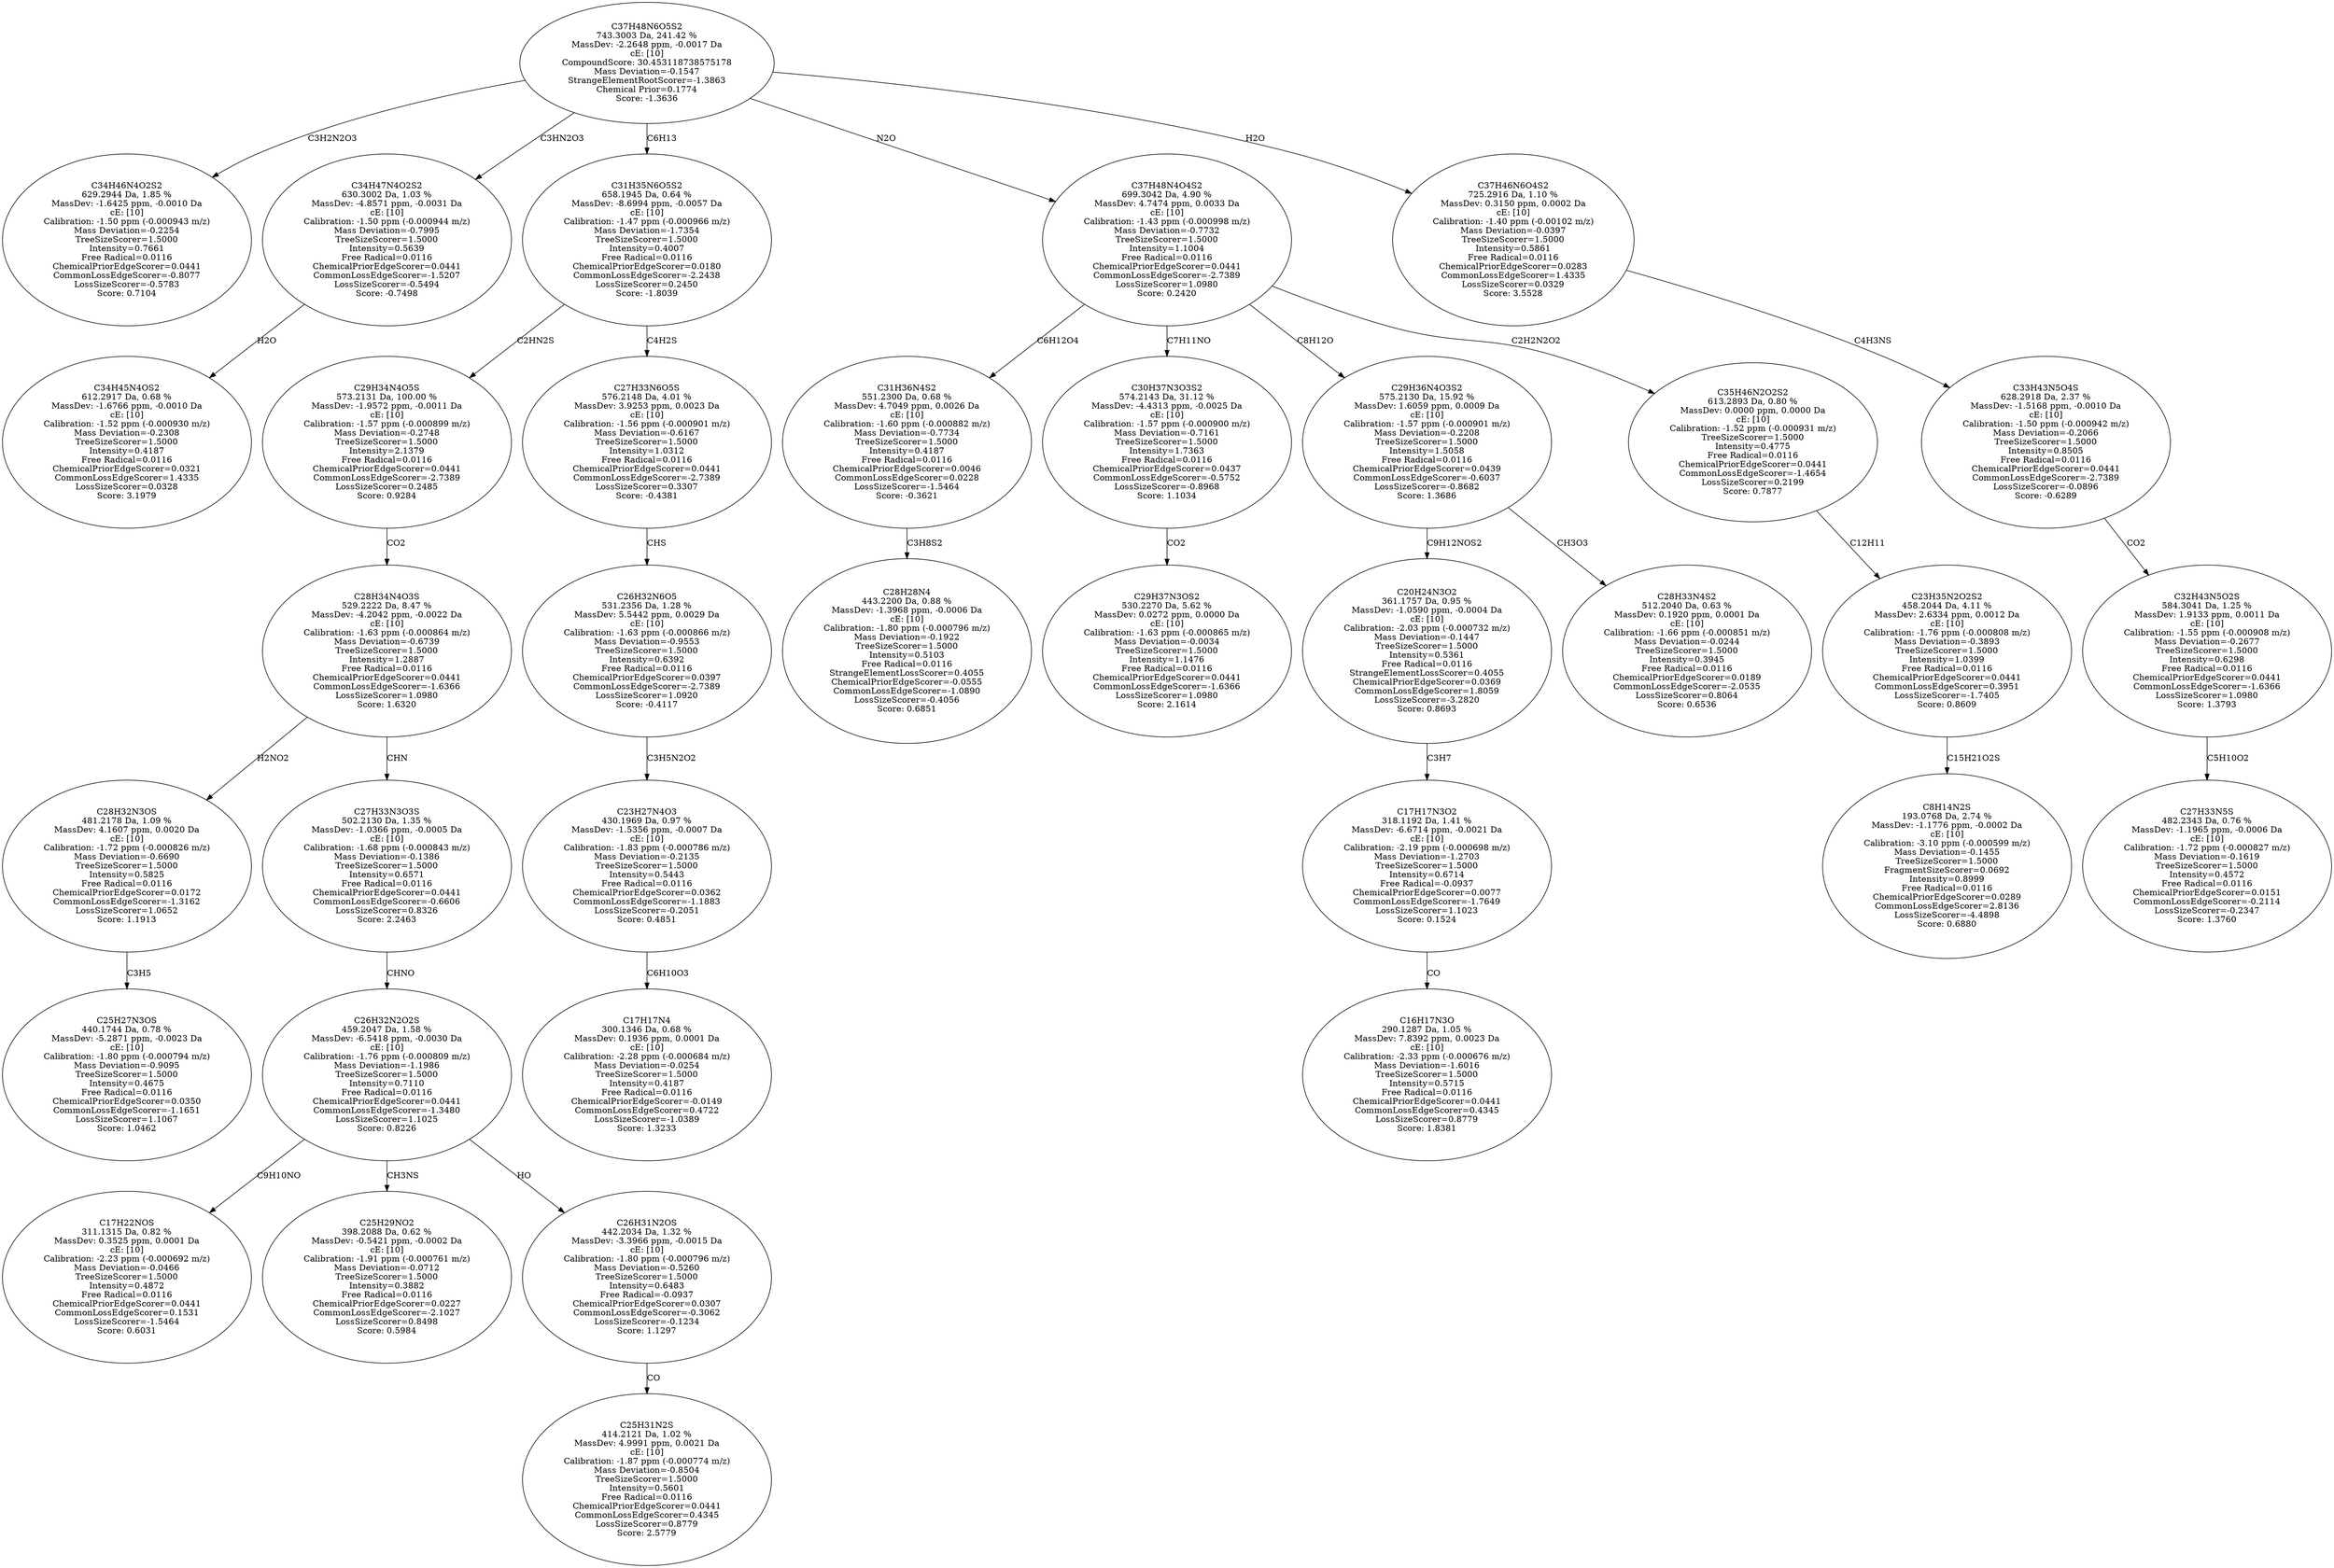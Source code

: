 strict digraph {
v1 [label="C34H46N4O2S2\n629.2944 Da, 1.85 %\nMassDev: -1.6425 ppm, -0.0010 Da\ncE: [10]\nCalibration: -1.50 ppm (-0.000943 m/z)\nMass Deviation=-0.2254\nTreeSizeScorer=1.5000\nIntensity=0.7661\nFree Radical=0.0116\nChemicalPriorEdgeScorer=0.0441\nCommonLossEdgeScorer=-0.8077\nLossSizeScorer=-0.5783\nScore: 0.7104"];
v2 [label="C34H45N4OS2\n612.2917 Da, 0.68 %\nMassDev: -1.6766 ppm, -0.0010 Da\ncE: [10]\nCalibration: -1.52 ppm (-0.000930 m/z)\nMass Deviation=-0.2308\nTreeSizeScorer=1.5000\nIntensity=0.4187\nFree Radical=0.0116\nChemicalPriorEdgeScorer=0.0321\nCommonLossEdgeScorer=1.4335\nLossSizeScorer=0.0328\nScore: 3.1979"];
v3 [label="C34H47N4O2S2\n630.3002 Da, 1.03 %\nMassDev: -4.8571 ppm, -0.0031 Da\ncE: [10]\nCalibration: -1.50 ppm (-0.000944 m/z)\nMass Deviation=-0.7995\nTreeSizeScorer=1.5000\nIntensity=0.5639\nFree Radical=0.0116\nChemicalPriorEdgeScorer=0.0441\nCommonLossEdgeScorer=-1.5207\nLossSizeScorer=-0.5494\nScore: -0.7498"];
v4 [label="C25H27N3OS\n440.1744 Da, 0.78 %\nMassDev: -5.2871 ppm, -0.0023 Da\ncE: [10]\nCalibration: -1.80 ppm (-0.000794 m/z)\nMass Deviation=-0.9095\nTreeSizeScorer=1.5000\nIntensity=0.4675\nFree Radical=0.0116\nChemicalPriorEdgeScorer=0.0350\nCommonLossEdgeScorer=-1.1651\nLossSizeScorer=1.1067\nScore: 1.0462"];
v5 [label="C28H32N3OS\n481.2178 Da, 1.09 %\nMassDev: 4.1607 ppm, 0.0020 Da\ncE: [10]\nCalibration: -1.72 ppm (-0.000826 m/z)\nMass Deviation=-0.6690\nTreeSizeScorer=1.5000\nIntensity=0.5825\nFree Radical=0.0116\nChemicalPriorEdgeScorer=0.0172\nCommonLossEdgeScorer=-1.3162\nLossSizeScorer=1.0652\nScore: 1.1913"];
v6 [label="C17H22NOS\n311.1315 Da, 0.82 %\nMassDev: 0.3525 ppm, 0.0001 Da\ncE: [10]\nCalibration: -2.23 ppm (-0.000692 m/z)\nMass Deviation=-0.0466\nTreeSizeScorer=1.5000\nIntensity=0.4872\nFree Radical=0.0116\nChemicalPriorEdgeScorer=0.0441\nCommonLossEdgeScorer=0.1531\nLossSizeScorer=-1.5464\nScore: 0.6031"];
v7 [label="C25H29NO2\n398.2088 Da, 0.62 %\nMassDev: -0.5421 ppm, -0.0002 Da\ncE: [10]\nCalibration: -1.91 ppm (-0.000761 m/z)\nMass Deviation=-0.0712\nTreeSizeScorer=1.5000\nIntensity=0.3882\nFree Radical=0.0116\nChemicalPriorEdgeScorer=0.0227\nCommonLossEdgeScorer=-2.1027\nLossSizeScorer=0.8498\nScore: 0.5984"];
v8 [label="C25H31N2S\n414.2121 Da, 1.02 %\nMassDev: 4.9991 ppm, 0.0021 Da\ncE: [10]\nCalibration: -1.87 ppm (-0.000774 m/z)\nMass Deviation=-0.8504\nTreeSizeScorer=1.5000\nIntensity=0.5601\nFree Radical=0.0116\nChemicalPriorEdgeScorer=0.0441\nCommonLossEdgeScorer=0.4345\nLossSizeScorer=0.8779\nScore: 2.5779"];
v9 [label="C26H31N2OS\n442.2034 Da, 1.32 %\nMassDev: -3.3966 ppm, -0.0015 Da\ncE: [10]\nCalibration: -1.80 ppm (-0.000796 m/z)\nMass Deviation=-0.5260\nTreeSizeScorer=1.5000\nIntensity=0.6483\nFree Radical=-0.0937\nChemicalPriorEdgeScorer=0.0307\nCommonLossEdgeScorer=-0.3062\nLossSizeScorer=-0.1234\nScore: 1.1297"];
v10 [label="C26H32N2O2S\n459.2047 Da, 1.58 %\nMassDev: -6.5418 ppm, -0.0030 Da\ncE: [10]\nCalibration: -1.76 ppm (-0.000809 m/z)\nMass Deviation=-1.1986\nTreeSizeScorer=1.5000\nIntensity=0.7110\nFree Radical=0.0116\nChemicalPriorEdgeScorer=0.0441\nCommonLossEdgeScorer=-1.3480\nLossSizeScorer=1.1025\nScore: 0.8226"];
v11 [label="C27H33N3O3S\n502.2130 Da, 1.35 %\nMassDev: -1.0366 ppm, -0.0005 Da\ncE: [10]\nCalibration: -1.68 ppm (-0.000843 m/z)\nMass Deviation=-0.1386\nTreeSizeScorer=1.5000\nIntensity=0.6571\nFree Radical=0.0116\nChemicalPriorEdgeScorer=0.0441\nCommonLossEdgeScorer=-0.6606\nLossSizeScorer=0.8326\nScore: 2.2463"];
v12 [label="C28H34N4O3S\n529.2222 Da, 8.47 %\nMassDev: -4.2042 ppm, -0.0022 Da\ncE: [10]\nCalibration: -1.63 ppm (-0.000864 m/z)\nMass Deviation=-0.6739\nTreeSizeScorer=1.5000\nIntensity=1.2887\nFree Radical=0.0116\nChemicalPriorEdgeScorer=0.0441\nCommonLossEdgeScorer=-1.6366\nLossSizeScorer=1.0980\nScore: 1.6320"];
v13 [label="C29H34N4O5S\n573.2131 Da, 100.00 %\nMassDev: -1.9572 ppm, -0.0011 Da\ncE: [10]\nCalibration: -1.57 ppm (-0.000899 m/z)\nMass Deviation=-0.2748\nTreeSizeScorer=1.5000\nIntensity=2.1379\nFree Radical=0.0116\nChemicalPriorEdgeScorer=0.0441\nCommonLossEdgeScorer=-2.7389\nLossSizeScorer=0.2485\nScore: 0.9284"];
v14 [label="C17H17N4\n300.1346 Da, 0.68 %\nMassDev: 0.1936 ppm, 0.0001 Da\ncE: [10]\nCalibration: -2.28 ppm (-0.000684 m/z)\nMass Deviation=-0.0254\nTreeSizeScorer=1.5000\nIntensity=0.4187\nFree Radical=0.0116\nChemicalPriorEdgeScorer=-0.0149\nCommonLossEdgeScorer=0.4722\nLossSizeScorer=-1.0389\nScore: 1.3233"];
v15 [label="C23H27N4O3\n430.1969 Da, 0.97 %\nMassDev: -1.5356 ppm, -0.0007 Da\ncE: [10]\nCalibration: -1.83 ppm (-0.000786 m/z)\nMass Deviation=-0.2135\nTreeSizeScorer=1.5000\nIntensity=0.5443\nFree Radical=0.0116\nChemicalPriorEdgeScorer=0.0362\nCommonLossEdgeScorer=-1.1883\nLossSizeScorer=-0.2051\nScore: 0.4851"];
v16 [label="C26H32N6O5\n531.2356 Da, 1.28 %\nMassDev: 5.5442 ppm, 0.0029 Da\ncE: [10]\nCalibration: -1.63 ppm (-0.000866 m/z)\nMass Deviation=-0.9553\nTreeSizeScorer=1.5000\nIntensity=0.6392\nFree Radical=0.0116\nChemicalPriorEdgeScorer=0.0397\nCommonLossEdgeScorer=-2.7389\nLossSizeScorer=1.0920\nScore: -0.4117"];
v17 [label="C27H33N6O5S\n576.2148 Da, 4.01 %\nMassDev: 3.9253 ppm, 0.0023 Da\ncE: [10]\nCalibration: -1.56 ppm (-0.000901 m/z)\nMass Deviation=-0.6167\nTreeSizeScorer=1.5000\nIntensity=1.0312\nFree Radical=0.0116\nChemicalPriorEdgeScorer=0.0441\nCommonLossEdgeScorer=-2.7389\nLossSizeScorer=0.3307\nScore: -0.4381"];
v18 [label="C31H35N6O5S2\n658.1945 Da, 0.64 %\nMassDev: -8.6994 ppm, -0.0057 Da\ncE: [10]\nCalibration: -1.47 ppm (-0.000966 m/z)\nMass Deviation=-1.7354\nTreeSizeScorer=1.5000\nIntensity=0.4007\nFree Radical=0.0116\nChemicalPriorEdgeScorer=0.0180\nCommonLossEdgeScorer=-2.2438\nLossSizeScorer=0.2450\nScore: -1.8039"];
v19 [label="C28H28N4\n443.2200 Da, 0.88 %\nMassDev: -1.3968 ppm, -0.0006 Da\ncE: [10]\nCalibration: -1.80 ppm (-0.000796 m/z)\nMass Deviation=-0.1922\nTreeSizeScorer=1.5000\nIntensity=0.5103\nFree Radical=0.0116\nStrangeElementLossScorer=0.4055\nChemicalPriorEdgeScorer=-0.0555\nCommonLossEdgeScorer=-1.0890\nLossSizeScorer=-0.4056\nScore: 0.6851"];
v20 [label="C31H36N4S2\n551.2300 Da, 0.68 %\nMassDev: 4.7049 ppm, 0.0026 Da\ncE: [10]\nCalibration: -1.60 ppm (-0.000882 m/z)\nMass Deviation=-0.7734\nTreeSizeScorer=1.5000\nIntensity=0.4187\nFree Radical=0.0116\nChemicalPriorEdgeScorer=0.0046\nCommonLossEdgeScorer=0.0228\nLossSizeScorer=-1.5464\nScore: -0.3621"];
v21 [label="C29H37N3OS2\n530.2270 Da, 5.62 %\nMassDev: 0.0272 ppm, 0.0000 Da\ncE: [10]\nCalibration: -1.63 ppm (-0.000865 m/z)\nMass Deviation=-0.0034\nTreeSizeScorer=1.5000\nIntensity=1.1476\nFree Radical=0.0116\nChemicalPriorEdgeScorer=0.0441\nCommonLossEdgeScorer=-1.6366\nLossSizeScorer=1.0980\nScore: 2.1614"];
v22 [label="C30H37N3O3S2\n574.2143 Da, 31.12 %\nMassDev: -4.4313 ppm, -0.0025 Da\ncE: [10]\nCalibration: -1.57 ppm (-0.000900 m/z)\nMass Deviation=-0.7161\nTreeSizeScorer=1.5000\nIntensity=1.7363\nFree Radical=0.0116\nChemicalPriorEdgeScorer=0.0437\nCommonLossEdgeScorer=-0.5752\nLossSizeScorer=-0.8968\nScore: 1.1034"];
v23 [label="C16H17N3O\n290.1287 Da, 1.05 %\nMassDev: 7.8392 ppm, 0.0023 Da\ncE: [10]\nCalibration: -2.33 ppm (-0.000676 m/z)\nMass Deviation=-1.6016\nTreeSizeScorer=1.5000\nIntensity=0.5715\nFree Radical=0.0116\nChemicalPriorEdgeScorer=0.0441\nCommonLossEdgeScorer=0.4345\nLossSizeScorer=0.8779\nScore: 1.8381"];
v24 [label="C17H17N3O2\n318.1192 Da, 1.41 %\nMassDev: -6.6714 ppm, -0.0021 Da\ncE: [10]\nCalibration: -2.19 ppm (-0.000698 m/z)\nMass Deviation=-1.2703\nTreeSizeScorer=1.5000\nIntensity=0.6714\nFree Radical=-0.0937\nChemicalPriorEdgeScorer=0.0077\nCommonLossEdgeScorer=-1.7649\nLossSizeScorer=1.1023\nScore: 0.1524"];
v25 [label="C20H24N3O2\n361.1757 Da, 0.95 %\nMassDev: -1.0590 ppm, -0.0004 Da\ncE: [10]\nCalibration: -2.03 ppm (-0.000732 m/z)\nMass Deviation=-0.1447\nTreeSizeScorer=1.5000\nIntensity=0.5361\nFree Radical=0.0116\nStrangeElementLossScorer=0.4055\nChemicalPriorEdgeScorer=0.0369\nCommonLossEdgeScorer=1.8059\nLossSizeScorer=-3.2820\nScore: 0.8693"];
v26 [label="C28H33N4S2\n512.2040 Da, 0.63 %\nMassDev: 0.1920 ppm, 0.0001 Da\ncE: [10]\nCalibration: -1.66 ppm (-0.000851 m/z)\nMass Deviation=-0.0244\nTreeSizeScorer=1.5000\nIntensity=0.3945\nFree Radical=0.0116\nChemicalPriorEdgeScorer=0.0189\nCommonLossEdgeScorer=-2.0535\nLossSizeScorer=0.8064\nScore: 0.6536"];
v27 [label="C29H36N4O3S2\n575.2130 Da, 15.92 %\nMassDev: 1.6059 ppm, 0.0009 Da\ncE: [10]\nCalibration: -1.57 ppm (-0.000901 m/z)\nMass Deviation=-0.2208\nTreeSizeScorer=1.5000\nIntensity=1.5058\nFree Radical=0.0116\nChemicalPriorEdgeScorer=0.0439\nCommonLossEdgeScorer=-0.6037\nLossSizeScorer=-0.8682\nScore: 1.3686"];
v28 [label="C8H14N2S\n193.0768 Da, 2.74 %\nMassDev: -1.1776 ppm, -0.0002 Da\ncE: [10]\nCalibration: -3.10 ppm (-0.000599 m/z)\nMass Deviation=-0.1455\nTreeSizeScorer=1.5000\nFragmentSizeScorer=0.0692\nIntensity=0.8999\nFree Radical=0.0116\nChemicalPriorEdgeScorer=0.0289\nCommonLossEdgeScorer=2.8136\nLossSizeScorer=-4.4898\nScore: 0.6880"];
v29 [label="C23H35N2O2S2\n458.2044 Da, 4.11 %\nMassDev: 2.6334 ppm, 0.0012 Da\ncE: [10]\nCalibration: -1.76 ppm (-0.000808 m/z)\nMass Deviation=-0.3893\nTreeSizeScorer=1.5000\nIntensity=1.0399\nFree Radical=0.0116\nChemicalPriorEdgeScorer=0.0441\nCommonLossEdgeScorer=0.3951\nLossSizeScorer=-1.7405\nScore: 0.8609"];
v30 [label="C35H46N2O2S2\n613.2893 Da, 0.80 %\nMassDev: 0.0000 ppm, 0.0000 Da\ncE: [10]\nCalibration: -1.52 ppm (-0.000931 m/z)\nTreeSizeScorer=1.5000\nIntensity=0.4775\nFree Radical=0.0116\nChemicalPriorEdgeScorer=0.0441\nCommonLossEdgeScorer=-1.4654\nLossSizeScorer=0.2199\nScore: 0.7877"];
v31 [label="C37H48N4O4S2\n699.3042 Da, 4.90 %\nMassDev: 4.7474 ppm, 0.0033 Da\ncE: [10]\nCalibration: -1.43 ppm (-0.000998 m/z)\nMass Deviation=-0.7732\nTreeSizeScorer=1.5000\nIntensity=1.1004\nFree Radical=0.0116\nChemicalPriorEdgeScorer=0.0441\nCommonLossEdgeScorer=-2.7389\nLossSizeScorer=1.0980\nScore: 0.2420"];
v32 [label="C27H33N5S\n482.2343 Da, 0.76 %\nMassDev: -1.1965 ppm, -0.0006 Da\ncE: [10]\nCalibration: -1.72 ppm (-0.000827 m/z)\nMass Deviation=-0.1619\nTreeSizeScorer=1.5000\nIntensity=0.4572\nFree Radical=0.0116\nChemicalPriorEdgeScorer=0.0151\nCommonLossEdgeScorer=-0.2114\nLossSizeScorer=-0.2347\nScore: 1.3760"];
v33 [label="C32H43N5O2S\n584.3041 Da, 1.25 %\nMassDev: 1.9133 ppm, 0.0011 Da\ncE: [10]\nCalibration: -1.55 ppm (-0.000908 m/z)\nMass Deviation=-0.2677\nTreeSizeScorer=1.5000\nIntensity=0.6298\nFree Radical=0.0116\nChemicalPriorEdgeScorer=0.0441\nCommonLossEdgeScorer=-1.6366\nLossSizeScorer=1.0980\nScore: 1.3793"];
v34 [label="C33H43N5O4S\n628.2918 Da, 2.37 %\nMassDev: -1.5168 ppm, -0.0010 Da\ncE: [10]\nCalibration: -1.50 ppm (-0.000942 m/z)\nMass Deviation=-0.2066\nTreeSizeScorer=1.5000\nIntensity=0.8505\nFree Radical=0.0116\nChemicalPriorEdgeScorer=0.0441\nCommonLossEdgeScorer=-2.7389\nLossSizeScorer=-0.0896\nScore: -0.6289"];
v35 [label="C37H46N6O4S2\n725.2916 Da, 1.10 %\nMassDev: 0.3150 ppm, 0.0002 Da\ncE: [10]\nCalibration: -1.40 ppm (-0.00102 m/z)\nMass Deviation=-0.0397\nTreeSizeScorer=1.5000\nIntensity=0.5861\nFree Radical=0.0116\nChemicalPriorEdgeScorer=0.0283\nCommonLossEdgeScorer=1.4335\nLossSizeScorer=0.0329\nScore: 3.5528"];
v36 [label="C37H48N6O5S2\n743.3003 Da, 241.42 %\nMassDev: -2.2648 ppm, -0.0017 Da\ncE: [10]\nCompoundScore: 30.453118738575178\nMass Deviation=-0.1547\nStrangeElementRootScorer=-1.3863\nChemical Prior=0.1774\nScore: -1.3636"];
v36 -> v1 [label="C3H2N2O3"];
v3 -> v2 [label="H2O"];
v36 -> v3 [label="C3HN2O3"];
v5 -> v4 [label="C3H5"];
v12 -> v5 [label="H2NO2"];
v10 -> v6 [label="C9H10NO"];
v10 -> v7 [label="CH3NS"];
v9 -> v8 [label="CO"];
v10 -> v9 [label="HO"];
v11 -> v10 [label="CHNO"];
v12 -> v11 [label="CHN"];
v13 -> v12 [label="CO2"];
v18 -> v13 [label="C2HN2S"];
v15 -> v14 [label="C6H10O3"];
v16 -> v15 [label="C3H5N2O2"];
v17 -> v16 [label="CHS"];
v18 -> v17 [label="C4H2S"];
v36 -> v18 [label="C6H13"];
v20 -> v19 [label="C3H8S2"];
v31 -> v20 [label="C6H12O4"];
v22 -> v21 [label="CO2"];
v31 -> v22 [label="C7H11NO"];
v24 -> v23 [label="CO"];
v25 -> v24 [label="C3H7"];
v27 -> v25 [label="C9H12NOS2"];
v27 -> v26 [label="CH3O3"];
v31 -> v27 [label="C8H12O"];
v29 -> v28 [label="C15H21O2S"];
v30 -> v29 [label="C12H11"];
v31 -> v30 [label="C2H2N2O2"];
v36 -> v31 [label="N2O"];
v33 -> v32 [label="C5H10O2"];
v34 -> v33 [label="CO2"];
v35 -> v34 [label="C4H3NS"];
v36 -> v35 [label="H2O"];
}